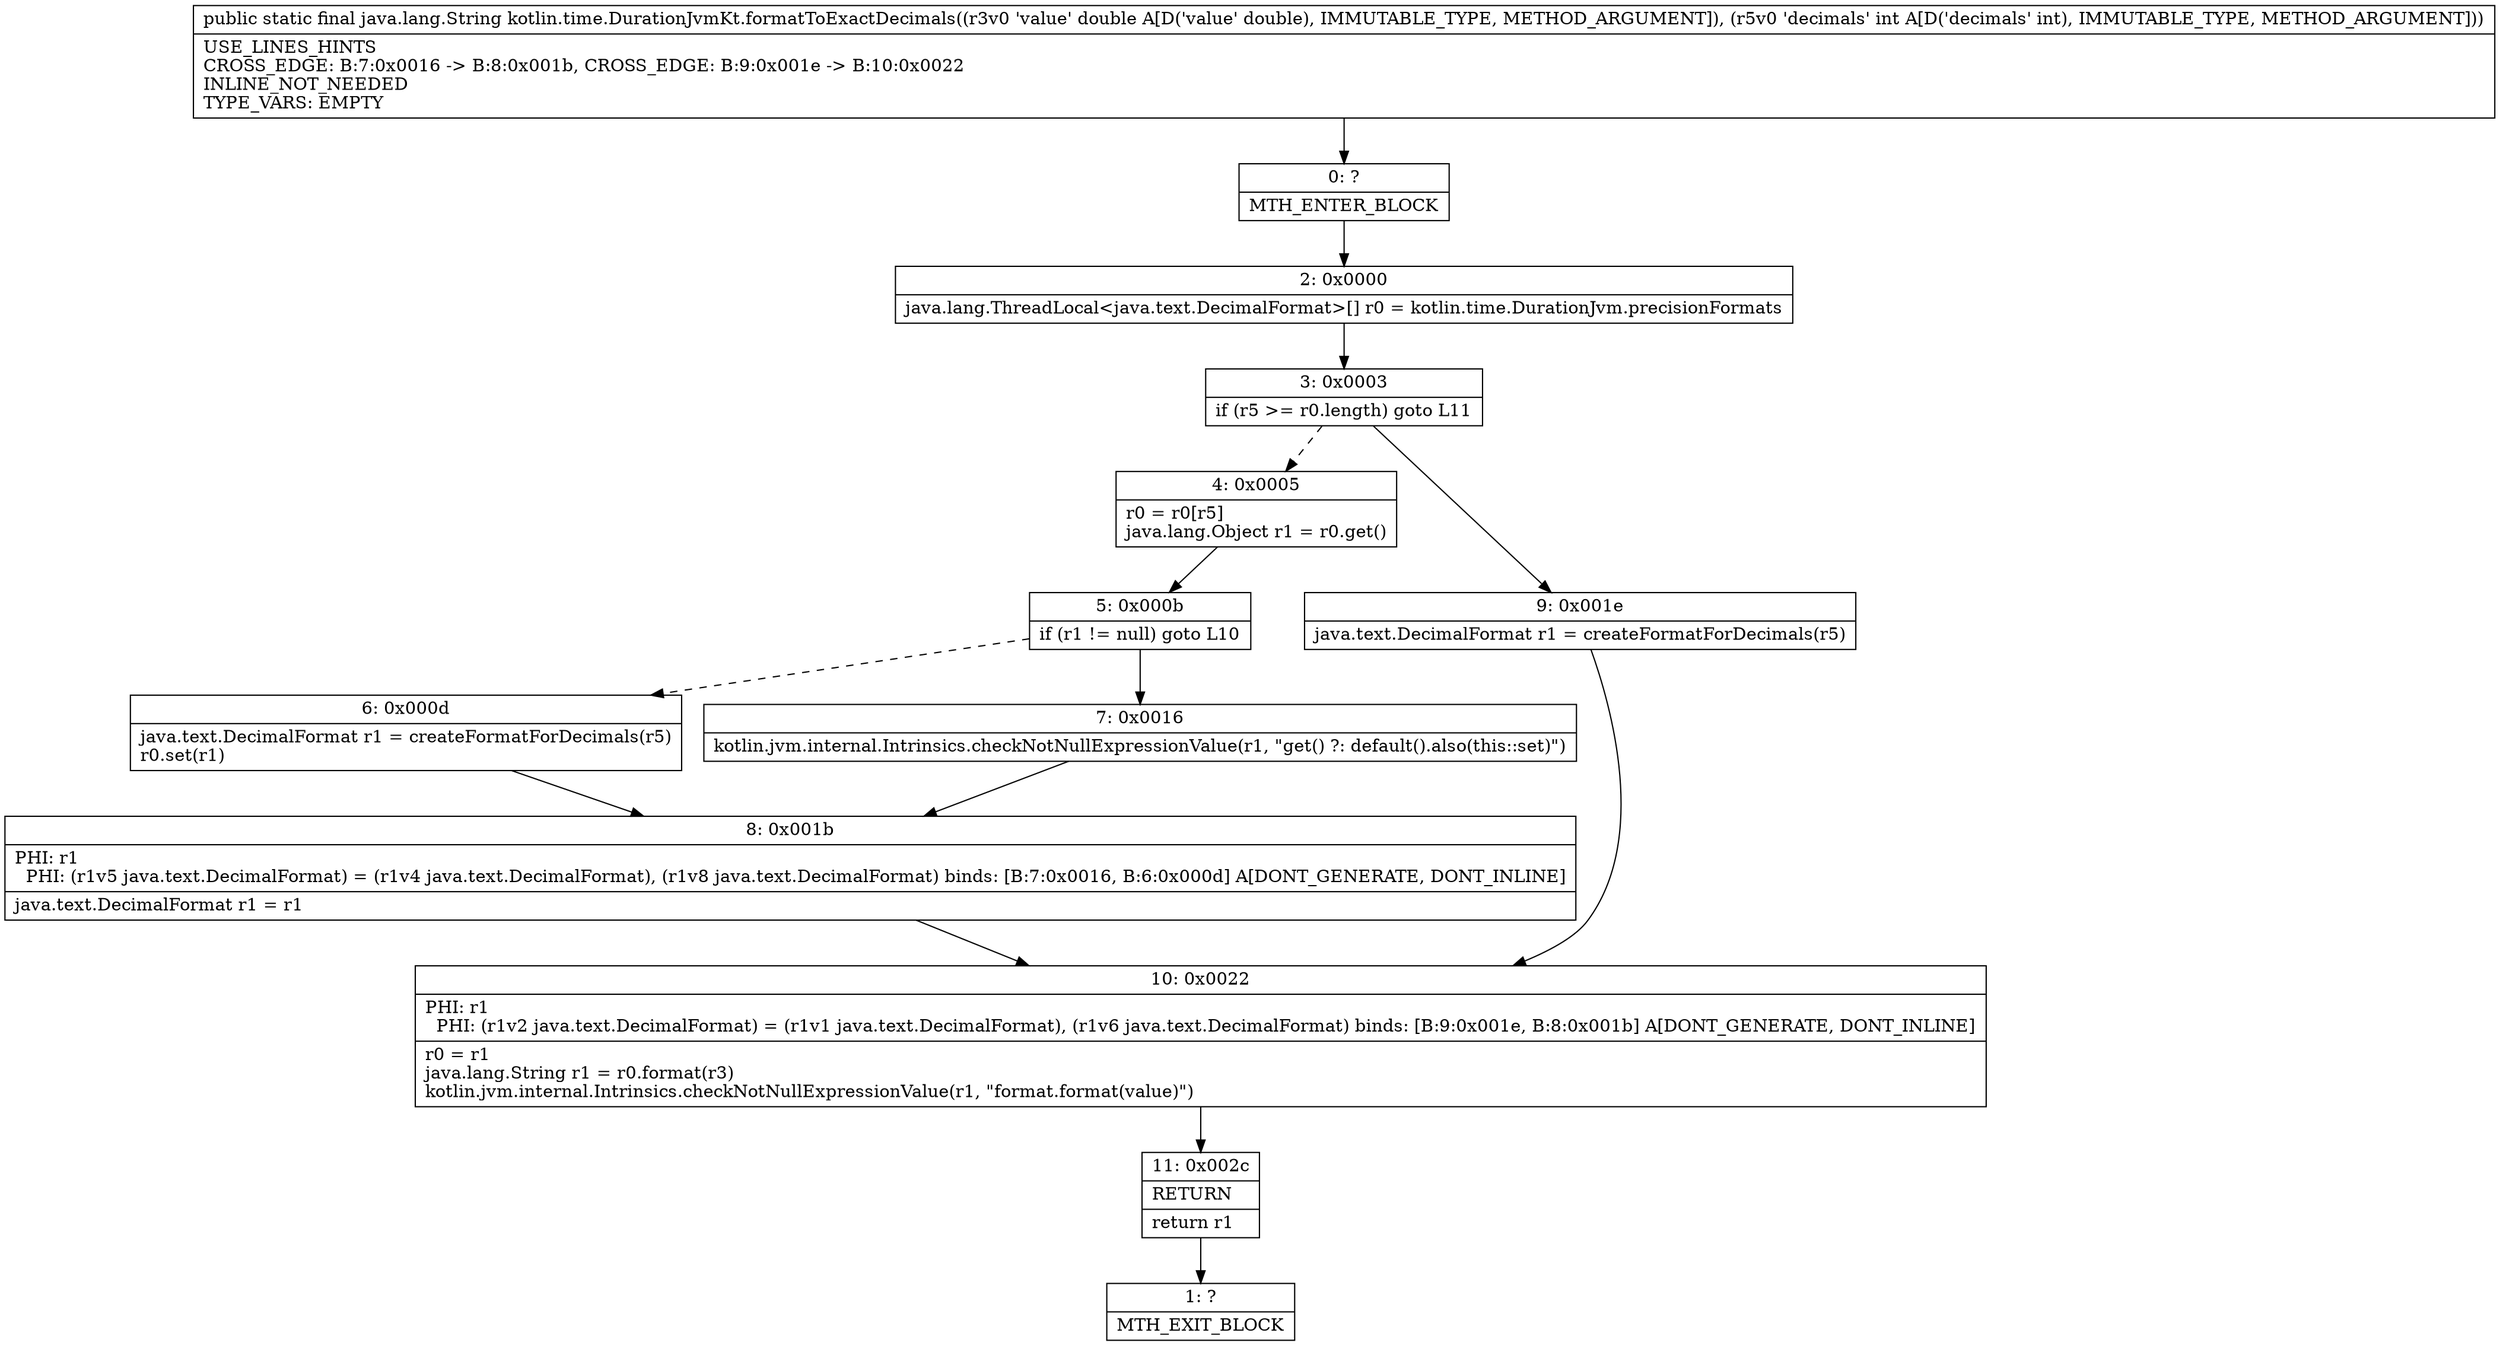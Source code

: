 digraph "CFG forkotlin.time.DurationJvmKt.formatToExactDecimals(DI)Ljava\/lang\/String;" {
Node_0 [shape=record,label="{0\:\ ?|MTH_ENTER_BLOCK\l}"];
Node_2 [shape=record,label="{2\:\ 0x0000|java.lang.ThreadLocal\<java.text.DecimalFormat\>[] r0 = kotlin.time.DurationJvm.precisionFormats\l}"];
Node_3 [shape=record,label="{3\:\ 0x0003|if (r5 \>= r0.length) goto L11\l}"];
Node_4 [shape=record,label="{4\:\ 0x0005|r0 = r0[r5]\ljava.lang.Object r1 = r0.get()\l}"];
Node_5 [shape=record,label="{5\:\ 0x000b|if (r1 != null) goto L10\l}"];
Node_6 [shape=record,label="{6\:\ 0x000d|java.text.DecimalFormat r1 = createFormatForDecimals(r5)\lr0.set(r1)\l}"];
Node_8 [shape=record,label="{8\:\ 0x001b|PHI: r1 \l  PHI: (r1v5 java.text.DecimalFormat) = (r1v4 java.text.DecimalFormat), (r1v8 java.text.DecimalFormat) binds: [B:7:0x0016, B:6:0x000d] A[DONT_GENERATE, DONT_INLINE]\l|java.text.DecimalFormat r1 = r1\l}"];
Node_10 [shape=record,label="{10\:\ 0x0022|PHI: r1 \l  PHI: (r1v2 java.text.DecimalFormat) = (r1v1 java.text.DecimalFormat), (r1v6 java.text.DecimalFormat) binds: [B:9:0x001e, B:8:0x001b] A[DONT_GENERATE, DONT_INLINE]\l|r0 = r1\ljava.lang.String r1 = r0.format(r3)\lkotlin.jvm.internal.Intrinsics.checkNotNullExpressionValue(r1, \"format.format(value)\")\l}"];
Node_11 [shape=record,label="{11\:\ 0x002c|RETURN\l|return r1\l}"];
Node_1 [shape=record,label="{1\:\ ?|MTH_EXIT_BLOCK\l}"];
Node_7 [shape=record,label="{7\:\ 0x0016|kotlin.jvm.internal.Intrinsics.checkNotNullExpressionValue(r1, \"get() ?: default().also(this::set)\")\l}"];
Node_9 [shape=record,label="{9\:\ 0x001e|java.text.DecimalFormat r1 = createFormatForDecimals(r5)\l}"];
MethodNode[shape=record,label="{public static final java.lang.String kotlin.time.DurationJvmKt.formatToExactDecimals((r3v0 'value' double A[D('value' double), IMMUTABLE_TYPE, METHOD_ARGUMENT]), (r5v0 'decimals' int A[D('decimals' int), IMMUTABLE_TYPE, METHOD_ARGUMENT]))  | USE_LINES_HINTS\lCROSS_EDGE: B:7:0x0016 \-\> B:8:0x001b, CROSS_EDGE: B:9:0x001e \-\> B:10:0x0022\lINLINE_NOT_NEEDED\lTYPE_VARS: EMPTY\l}"];
MethodNode -> Node_0;Node_0 -> Node_2;
Node_2 -> Node_3;
Node_3 -> Node_4[style=dashed];
Node_3 -> Node_9;
Node_4 -> Node_5;
Node_5 -> Node_6[style=dashed];
Node_5 -> Node_7;
Node_6 -> Node_8;
Node_8 -> Node_10;
Node_10 -> Node_11;
Node_11 -> Node_1;
Node_7 -> Node_8;
Node_9 -> Node_10;
}

